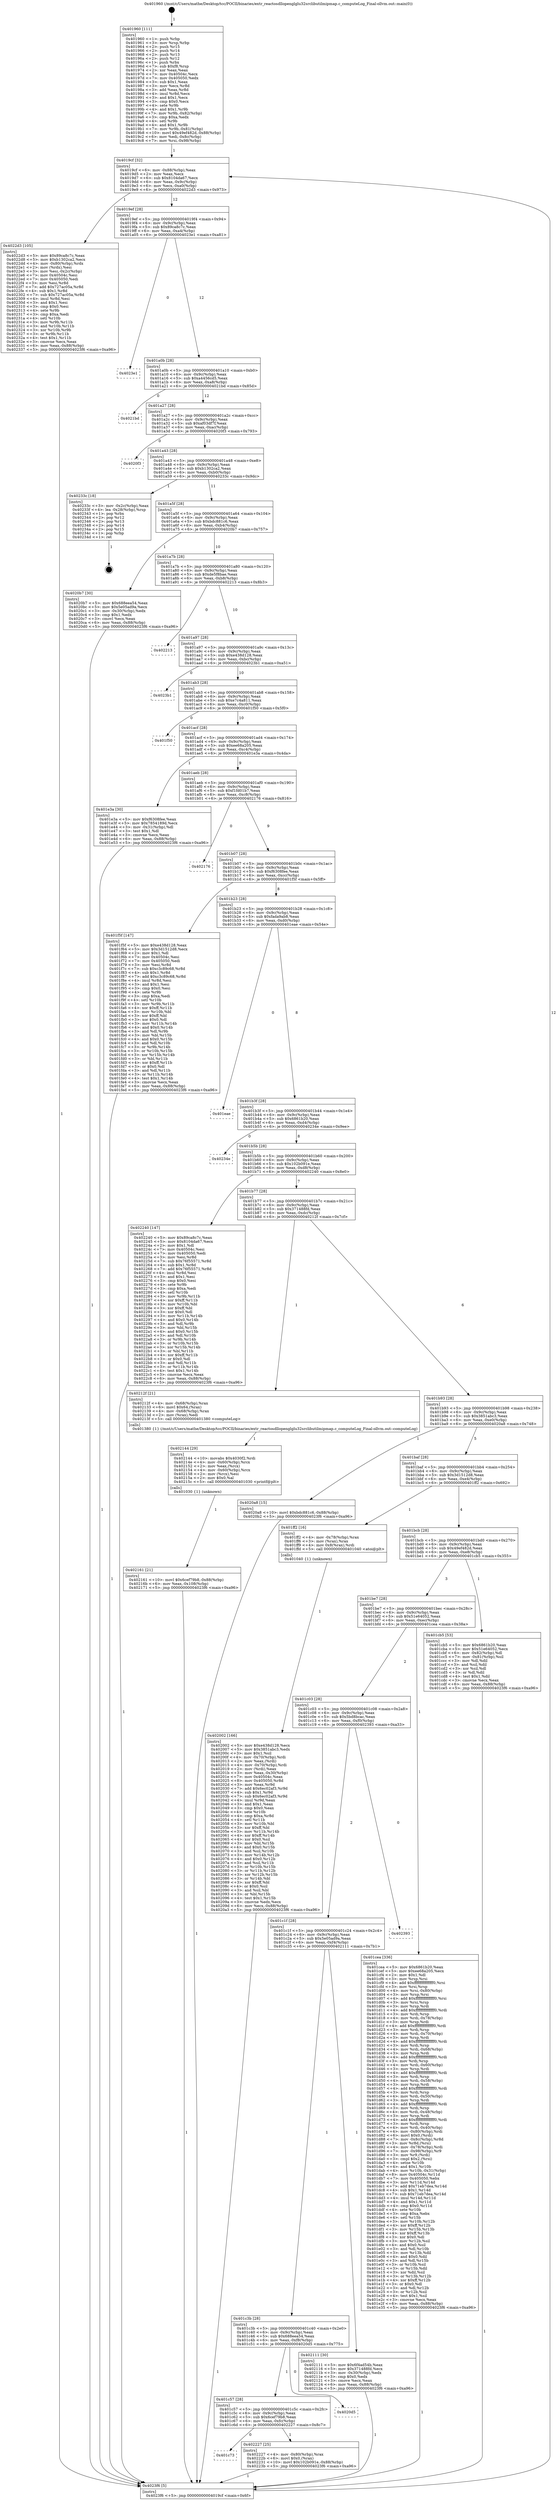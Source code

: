 digraph "0x401960" {
  label = "0x401960 (/mnt/c/Users/mathe/Desktop/tcc/POCII/binaries/extr_reactosdllopenglglu32srclibutilmipmap.c_computeLog_Final-ollvm.out::main(0))"
  labelloc = "t"
  node[shape=record]

  Entry [label="",width=0.3,height=0.3,shape=circle,fillcolor=black,style=filled]
  "0x4019cf" [label="{
     0x4019cf [32]\l
     | [instrs]\l
     &nbsp;&nbsp;0x4019cf \<+6\>: mov -0x88(%rbp),%eax\l
     &nbsp;&nbsp;0x4019d5 \<+2\>: mov %eax,%ecx\l
     &nbsp;&nbsp;0x4019d7 \<+6\>: sub $0x8104da67,%ecx\l
     &nbsp;&nbsp;0x4019dd \<+6\>: mov %eax,-0x9c(%rbp)\l
     &nbsp;&nbsp;0x4019e3 \<+6\>: mov %ecx,-0xa0(%rbp)\l
     &nbsp;&nbsp;0x4019e9 \<+6\>: je 00000000004022d3 \<main+0x973\>\l
  }"]
  "0x4022d3" [label="{
     0x4022d3 [105]\l
     | [instrs]\l
     &nbsp;&nbsp;0x4022d3 \<+5\>: mov $0x89ca8c7c,%eax\l
     &nbsp;&nbsp;0x4022d8 \<+5\>: mov $0xb1302ca2,%ecx\l
     &nbsp;&nbsp;0x4022dd \<+4\>: mov -0x80(%rbp),%rdx\l
     &nbsp;&nbsp;0x4022e1 \<+2\>: mov (%rdx),%esi\l
     &nbsp;&nbsp;0x4022e3 \<+3\>: mov %esi,-0x2c(%rbp)\l
     &nbsp;&nbsp;0x4022e6 \<+7\>: mov 0x40504c,%esi\l
     &nbsp;&nbsp;0x4022ed \<+7\>: mov 0x405050,%edi\l
     &nbsp;&nbsp;0x4022f4 \<+3\>: mov %esi,%r8d\l
     &nbsp;&nbsp;0x4022f7 \<+7\>: add $0x727ac05a,%r8d\l
     &nbsp;&nbsp;0x4022fe \<+4\>: sub $0x1,%r8d\l
     &nbsp;&nbsp;0x402302 \<+7\>: sub $0x727ac05a,%r8d\l
     &nbsp;&nbsp;0x402309 \<+4\>: imul %r8d,%esi\l
     &nbsp;&nbsp;0x40230d \<+3\>: and $0x1,%esi\l
     &nbsp;&nbsp;0x402310 \<+3\>: cmp $0x0,%esi\l
     &nbsp;&nbsp;0x402313 \<+4\>: sete %r9b\l
     &nbsp;&nbsp;0x402317 \<+3\>: cmp $0xa,%edi\l
     &nbsp;&nbsp;0x40231a \<+4\>: setl %r10b\l
     &nbsp;&nbsp;0x40231e \<+3\>: mov %r9b,%r11b\l
     &nbsp;&nbsp;0x402321 \<+3\>: and %r10b,%r11b\l
     &nbsp;&nbsp;0x402324 \<+3\>: xor %r10b,%r9b\l
     &nbsp;&nbsp;0x402327 \<+3\>: or %r9b,%r11b\l
     &nbsp;&nbsp;0x40232a \<+4\>: test $0x1,%r11b\l
     &nbsp;&nbsp;0x40232e \<+3\>: cmovne %ecx,%eax\l
     &nbsp;&nbsp;0x402331 \<+6\>: mov %eax,-0x88(%rbp)\l
     &nbsp;&nbsp;0x402337 \<+5\>: jmp 00000000004023f6 \<main+0xa96\>\l
  }"]
  "0x4019ef" [label="{
     0x4019ef [28]\l
     | [instrs]\l
     &nbsp;&nbsp;0x4019ef \<+5\>: jmp 00000000004019f4 \<main+0x94\>\l
     &nbsp;&nbsp;0x4019f4 \<+6\>: mov -0x9c(%rbp),%eax\l
     &nbsp;&nbsp;0x4019fa \<+5\>: sub $0x89ca8c7c,%eax\l
     &nbsp;&nbsp;0x4019ff \<+6\>: mov %eax,-0xa4(%rbp)\l
     &nbsp;&nbsp;0x401a05 \<+6\>: je 00000000004023e1 \<main+0xa81\>\l
  }"]
  Exit [label="",width=0.3,height=0.3,shape=circle,fillcolor=black,style=filled,peripheries=2]
  "0x4023e1" [label="{
     0x4023e1\l
  }", style=dashed]
  "0x401a0b" [label="{
     0x401a0b [28]\l
     | [instrs]\l
     &nbsp;&nbsp;0x401a0b \<+5\>: jmp 0000000000401a10 \<main+0xb0\>\l
     &nbsp;&nbsp;0x401a10 \<+6\>: mov -0x9c(%rbp),%eax\l
     &nbsp;&nbsp;0x401a16 \<+5\>: sub $0xa4456cd5,%eax\l
     &nbsp;&nbsp;0x401a1b \<+6\>: mov %eax,-0xa8(%rbp)\l
     &nbsp;&nbsp;0x401a21 \<+6\>: je 00000000004021bd \<main+0x85d\>\l
  }"]
  "0x401c73" [label="{
     0x401c73\l
  }", style=dashed]
  "0x4021bd" [label="{
     0x4021bd\l
  }", style=dashed]
  "0x401a27" [label="{
     0x401a27 [28]\l
     | [instrs]\l
     &nbsp;&nbsp;0x401a27 \<+5\>: jmp 0000000000401a2c \<main+0xcc\>\l
     &nbsp;&nbsp;0x401a2c \<+6\>: mov -0x9c(%rbp),%eax\l
     &nbsp;&nbsp;0x401a32 \<+5\>: sub $0xaf03df7f,%eax\l
     &nbsp;&nbsp;0x401a37 \<+6\>: mov %eax,-0xac(%rbp)\l
     &nbsp;&nbsp;0x401a3d \<+6\>: je 00000000004020f3 \<main+0x793\>\l
  }"]
  "0x402227" [label="{
     0x402227 [25]\l
     | [instrs]\l
     &nbsp;&nbsp;0x402227 \<+4\>: mov -0x80(%rbp),%rax\l
     &nbsp;&nbsp;0x40222b \<+6\>: movl $0x0,(%rax)\l
     &nbsp;&nbsp;0x402231 \<+10\>: movl $0x102b091e,-0x88(%rbp)\l
     &nbsp;&nbsp;0x40223b \<+5\>: jmp 00000000004023f6 \<main+0xa96\>\l
  }"]
  "0x4020f3" [label="{
     0x4020f3\l
  }", style=dashed]
  "0x401a43" [label="{
     0x401a43 [28]\l
     | [instrs]\l
     &nbsp;&nbsp;0x401a43 \<+5\>: jmp 0000000000401a48 \<main+0xe8\>\l
     &nbsp;&nbsp;0x401a48 \<+6\>: mov -0x9c(%rbp),%eax\l
     &nbsp;&nbsp;0x401a4e \<+5\>: sub $0xb1302ca2,%eax\l
     &nbsp;&nbsp;0x401a53 \<+6\>: mov %eax,-0xb0(%rbp)\l
     &nbsp;&nbsp;0x401a59 \<+6\>: je 000000000040233c \<main+0x9dc\>\l
  }"]
  "0x401c57" [label="{
     0x401c57 [28]\l
     | [instrs]\l
     &nbsp;&nbsp;0x401c57 \<+5\>: jmp 0000000000401c5c \<main+0x2fc\>\l
     &nbsp;&nbsp;0x401c5c \<+6\>: mov -0x9c(%rbp),%eax\l
     &nbsp;&nbsp;0x401c62 \<+5\>: sub $0x6cef79b8,%eax\l
     &nbsp;&nbsp;0x401c67 \<+6\>: mov %eax,-0xfc(%rbp)\l
     &nbsp;&nbsp;0x401c6d \<+6\>: je 0000000000402227 \<main+0x8c7\>\l
  }"]
  "0x40233c" [label="{
     0x40233c [18]\l
     | [instrs]\l
     &nbsp;&nbsp;0x40233c \<+3\>: mov -0x2c(%rbp),%eax\l
     &nbsp;&nbsp;0x40233f \<+4\>: lea -0x28(%rbp),%rsp\l
     &nbsp;&nbsp;0x402343 \<+1\>: pop %rbx\l
     &nbsp;&nbsp;0x402344 \<+2\>: pop %r12\l
     &nbsp;&nbsp;0x402346 \<+2\>: pop %r13\l
     &nbsp;&nbsp;0x402348 \<+2\>: pop %r14\l
     &nbsp;&nbsp;0x40234a \<+2\>: pop %r15\l
     &nbsp;&nbsp;0x40234c \<+1\>: pop %rbp\l
     &nbsp;&nbsp;0x40234d \<+1\>: ret\l
  }"]
  "0x401a5f" [label="{
     0x401a5f [28]\l
     | [instrs]\l
     &nbsp;&nbsp;0x401a5f \<+5\>: jmp 0000000000401a64 \<main+0x104\>\l
     &nbsp;&nbsp;0x401a64 \<+6\>: mov -0x9c(%rbp),%eax\l
     &nbsp;&nbsp;0x401a6a \<+5\>: sub $0xbdc881c6,%eax\l
     &nbsp;&nbsp;0x401a6f \<+6\>: mov %eax,-0xb4(%rbp)\l
     &nbsp;&nbsp;0x401a75 \<+6\>: je 00000000004020b7 \<main+0x757\>\l
  }"]
  "0x4020d5" [label="{
     0x4020d5\l
  }", style=dashed]
  "0x4020b7" [label="{
     0x4020b7 [30]\l
     | [instrs]\l
     &nbsp;&nbsp;0x4020b7 \<+5\>: mov $0x688eea54,%eax\l
     &nbsp;&nbsp;0x4020bc \<+5\>: mov $0x5e05ad9a,%ecx\l
     &nbsp;&nbsp;0x4020c1 \<+3\>: mov -0x30(%rbp),%edx\l
     &nbsp;&nbsp;0x4020c4 \<+3\>: cmp $0x1,%edx\l
     &nbsp;&nbsp;0x4020c7 \<+3\>: cmovl %ecx,%eax\l
     &nbsp;&nbsp;0x4020ca \<+6\>: mov %eax,-0x88(%rbp)\l
     &nbsp;&nbsp;0x4020d0 \<+5\>: jmp 00000000004023f6 \<main+0xa96\>\l
  }"]
  "0x401a7b" [label="{
     0x401a7b [28]\l
     | [instrs]\l
     &nbsp;&nbsp;0x401a7b \<+5\>: jmp 0000000000401a80 \<main+0x120\>\l
     &nbsp;&nbsp;0x401a80 \<+6\>: mov -0x9c(%rbp),%eax\l
     &nbsp;&nbsp;0x401a86 \<+5\>: sub $0xde5f8bae,%eax\l
     &nbsp;&nbsp;0x401a8b \<+6\>: mov %eax,-0xb8(%rbp)\l
     &nbsp;&nbsp;0x401a91 \<+6\>: je 0000000000402213 \<main+0x8b3\>\l
  }"]
  "0x402161" [label="{
     0x402161 [21]\l
     | [instrs]\l
     &nbsp;&nbsp;0x402161 \<+10\>: movl $0x6cef79b8,-0x88(%rbp)\l
     &nbsp;&nbsp;0x40216b \<+6\>: mov %eax,-0x108(%rbp)\l
     &nbsp;&nbsp;0x402171 \<+5\>: jmp 00000000004023f6 \<main+0xa96\>\l
  }"]
  "0x402213" [label="{
     0x402213\l
  }", style=dashed]
  "0x401a97" [label="{
     0x401a97 [28]\l
     | [instrs]\l
     &nbsp;&nbsp;0x401a97 \<+5\>: jmp 0000000000401a9c \<main+0x13c\>\l
     &nbsp;&nbsp;0x401a9c \<+6\>: mov -0x9c(%rbp),%eax\l
     &nbsp;&nbsp;0x401aa2 \<+5\>: sub $0xe438d128,%eax\l
     &nbsp;&nbsp;0x401aa7 \<+6\>: mov %eax,-0xbc(%rbp)\l
     &nbsp;&nbsp;0x401aad \<+6\>: je 00000000004023b1 \<main+0xa51\>\l
  }"]
  "0x402144" [label="{
     0x402144 [29]\l
     | [instrs]\l
     &nbsp;&nbsp;0x402144 \<+10\>: movabs $0x4030f2,%rdi\l
     &nbsp;&nbsp;0x40214e \<+4\>: mov -0x60(%rbp),%rcx\l
     &nbsp;&nbsp;0x402152 \<+2\>: mov %eax,(%rcx)\l
     &nbsp;&nbsp;0x402154 \<+4\>: mov -0x60(%rbp),%rcx\l
     &nbsp;&nbsp;0x402158 \<+2\>: mov (%rcx),%esi\l
     &nbsp;&nbsp;0x40215a \<+2\>: mov $0x0,%al\l
     &nbsp;&nbsp;0x40215c \<+5\>: call 0000000000401030 \<printf@plt\>\l
     | [calls]\l
     &nbsp;&nbsp;0x401030 \{1\} (unknown)\l
  }"]
  "0x4023b1" [label="{
     0x4023b1\l
  }", style=dashed]
  "0x401ab3" [label="{
     0x401ab3 [28]\l
     | [instrs]\l
     &nbsp;&nbsp;0x401ab3 \<+5\>: jmp 0000000000401ab8 \<main+0x158\>\l
     &nbsp;&nbsp;0x401ab8 \<+6\>: mov -0x9c(%rbp),%eax\l
     &nbsp;&nbsp;0x401abe \<+5\>: sub $0xe7c4a811,%eax\l
     &nbsp;&nbsp;0x401ac3 \<+6\>: mov %eax,-0xc0(%rbp)\l
     &nbsp;&nbsp;0x401ac9 \<+6\>: je 0000000000401f50 \<main+0x5f0\>\l
  }"]
  "0x401c3b" [label="{
     0x401c3b [28]\l
     | [instrs]\l
     &nbsp;&nbsp;0x401c3b \<+5\>: jmp 0000000000401c40 \<main+0x2e0\>\l
     &nbsp;&nbsp;0x401c40 \<+6\>: mov -0x9c(%rbp),%eax\l
     &nbsp;&nbsp;0x401c46 \<+5\>: sub $0x688eea54,%eax\l
     &nbsp;&nbsp;0x401c4b \<+6\>: mov %eax,-0xf8(%rbp)\l
     &nbsp;&nbsp;0x401c51 \<+6\>: je 00000000004020d5 \<main+0x775\>\l
  }"]
  "0x401f50" [label="{
     0x401f50\l
  }", style=dashed]
  "0x401acf" [label="{
     0x401acf [28]\l
     | [instrs]\l
     &nbsp;&nbsp;0x401acf \<+5\>: jmp 0000000000401ad4 \<main+0x174\>\l
     &nbsp;&nbsp;0x401ad4 \<+6\>: mov -0x9c(%rbp),%eax\l
     &nbsp;&nbsp;0x401ada \<+5\>: sub $0xee68a205,%eax\l
     &nbsp;&nbsp;0x401adf \<+6\>: mov %eax,-0xc4(%rbp)\l
     &nbsp;&nbsp;0x401ae5 \<+6\>: je 0000000000401e3a \<main+0x4da\>\l
  }"]
  "0x402111" [label="{
     0x402111 [30]\l
     | [instrs]\l
     &nbsp;&nbsp;0x402111 \<+5\>: mov $0x6f4ad54b,%eax\l
     &nbsp;&nbsp;0x402116 \<+5\>: mov $0x371488fd,%ecx\l
     &nbsp;&nbsp;0x40211b \<+3\>: mov -0x30(%rbp),%edx\l
     &nbsp;&nbsp;0x40211e \<+3\>: cmp $0x0,%edx\l
     &nbsp;&nbsp;0x402121 \<+3\>: cmove %ecx,%eax\l
     &nbsp;&nbsp;0x402124 \<+6\>: mov %eax,-0x88(%rbp)\l
     &nbsp;&nbsp;0x40212a \<+5\>: jmp 00000000004023f6 \<main+0xa96\>\l
  }"]
  "0x401e3a" [label="{
     0x401e3a [30]\l
     | [instrs]\l
     &nbsp;&nbsp;0x401e3a \<+5\>: mov $0xf6308fee,%eax\l
     &nbsp;&nbsp;0x401e3f \<+5\>: mov $0x7854189d,%ecx\l
     &nbsp;&nbsp;0x401e44 \<+3\>: mov -0x31(%rbp),%dl\l
     &nbsp;&nbsp;0x401e47 \<+3\>: test $0x1,%dl\l
     &nbsp;&nbsp;0x401e4a \<+3\>: cmovne %ecx,%eax\l
     &nbsp;&nbsp;0x401e4d \<+6\>: mov %eax,-0x88(%rbp)\l
     &nbsp;&nbsp;0x401e53 \<+5\>: jmp 00000000004023f6 \<main+0xa96\>\l
  }"]
  "0x401aeb" [label="{
     0x401aeb [28]\l
     | [instrs]\l
     &nbsp;&nbsp;0x401aeb \<+5\>: jmp 0000000000401af0 \<main+0x190\>\l
     &nbsp;&nbsp;0x401af0 \<+6\>: mov -0x9c(%rbp),%eax\l
     &nbsp;&nbsp;0x401af6 \<+5\>: sub $0xf1fd01b7,%eax\l
     &nbsp;&nbsp;0x401afb \<+6\>: mov %eax,-0xc8(%rbp)\l
     &nbsp;&nbsp;0x401b01 \<+6\>: je 0000000000402176 \<main+0x816\>\l
  }"]
  "0x401c1f" [label="{
     0x401c1f [28]\l
     | [instrs]\l
     &nbsp;&nbsp;0x401c1f \<+5\>: jmp 0000000000401c24 \<main+0x2c4\>\l
     &nbsp;&nbsp;0x401c24 \<+6\>: mov -0x9c(%rbp),%eax\l
     &nbsp;&nbsp;0x401c2a \<+5\>: sub $0x5e05ad9a,%eax\l
     &nbsp;&nbsp;0x401c2f \<+6\>: mov %eax,-0xf4(%rbp)\l
     &nbsp;&nbsp;0x401c35 \<+6\>: je 0000000000402111 \<main+0x7b1\>\l
  }"]
  "0x402176" [label="{
     0x402176\l
  }", style=dashed]
  "0x401b07" [label="{
     0x401b07 [28]\l
     | [instrs]\l
     &nbsp;&nbsp;0x401b07 \<+5\>: jmp 0000000000401b0c \<main+0x1ac\>\l
     &nbsp;&nbsp;0x401b0c \<+6\>: mov -0x9c(%rbp),%eax\l
     &nbsp;&nbsp;0x401b12 \<+5\>: sub $0xf6308fee,%eax\l
     &nbsp;&nbsp;0x401b17 \<+6\>: mov %eax,-0xcc(%rbp)\l
     &nbsp;&nbsp;0x401b1d \<+6\>: je 0000000000401f5f \<main+0x5ff\>\l
  }"]
  "0x402393" [label="{
     0x402393\l
  }", style=dashed]
  "0x401f5f" [label="{
     0x401f5f [147]\l
     | [instrs]\l
     &nbsp;&nbsp;0x401f5f \<+5\>: mov $0xe438d128,%eax\l
     &nbsp;&nbsp;0x401f64 \<+5\>: mov $0x3d1512d8,%ecx\l
     &nbsp;&nbsp;0x401f69 \<+2\>: mov $0x1,%dl\l
     &nbsp;&nbsp;0x401f6b \<+7\>: mov 0x40504c,%esi\l
     &nbsp;&nbsp;0x401f72 \<+7\>: mov 0x405050,%edi\l
     &nbsp;&nbsp;0x401f79 \<+3\>: mov %esi,%r8d\l
     &nbsp;&nbsp;0x401f7c \<+7\>: sub $0xc3c89c68,%r8d\l
     &nbsp;&nbsp;0x401f83 \<+4\>: sub $0x1,%r8d\l
     &nbsp;&nbsp;0x401f87 \<+7\>: add $0xc3c89c68,%r8d\l
     &nbsp;&nbsp;0x401f8e \<+4\>: imul %r8d,%esi\l
     &nbsp;&nbsp;0x401f92 \<+3\>: and $0x1,%esi\l
     &nbsp;&nbsp;0x401f95 \<+3\>: cmp $0x0,%esi\l
     &nbsp;&nbsp;0x401f98 \<+4\>: sete %r9b\l
     &nbsp;&nbsp;0x401f9c \<+3\>: cmp $0xa,%edi\l
     &nbsp;&nbsp;0x401f9f \<+4\>: setl %r10b\l
     &nbsp;&nbsp;0x401fa3 \<+3\>: mov %r9b,%r11b\l
     &nbsp;&nbsp;0x401fa6 \<+4\>: xor $0xff,%r11b\l
     &nbsp;&nbsp;0x401faa \<+3\>: mov %r10b,%bl\l
     &nbsp;&nbsp;0x401fad \<+3\>: xor $0xff,%bl\l
     &nbsp;&nbsp;0x401fb0 \<+3\>: xor $0x0,%dl\l
     &nbsp;&nbsp;0x401fb3 \<+3\>: mov %r11b,%r14b\l
     &nbsp;&nbsp;0x401fb6 \<+4\>: and $0x0,%r14b\l
     &nbsp;&nbsp;0x401fba \<+3\>: and %dl,%r9b\l
     &nbsp;&nbsp;0x401fbd \<+3\>: mov %bl,%r15b\l
     &nbsp;&nbsp;0x401fc0 \<+4\>: and $0x0,%r15b\l
     &nbsp;&nbsp;0x401fc4 \<+3\>: and %dl,%r10b\l
     &nbsp;&nbsp;0x401fc7 \<+3\>: or %r9b,%r14b\l
     &nbsp;&nbsp;0x401fca \<+3\>: or %r10b,%r15b\l
     &nbsp;&nbsp;0x401fcd \<+3\>: xor %r15b,%r14b\l
     &nbsp;&nbsp;0x401fd0 \<+3\>: or %bl,%r11b\l
     &nbsp;&nbsp;0x401fd3 \<+4\>: xor $0xff,%r11b\l
     &nbsp;&nbsp;0x401fd7 \<+3\>: or $0x0,%dl\l
     &nbsp;&nbsp;0x401fda \<+3\>: and %dl,%r11b\l
     &nbsp;&nbsp;0x401fdd \<+3\>: or %r11b,%r14b\l
     &nbsp;&nbsp;0x401fe0 \<+4\>: test $0x1,%r14b\l
     &nbsp;&nbsp;0x401fe4 \<+3\>: cmovne %ecx,%eax\l
     &nbsp;&nbsp;0x401fe7 \<+6\>: mov %eax,-0x88(%rbp)\l
     &nbsp;&nbsp;0x401fed \<+5\>: jmp 00000000004023f6 \<main+0xa96\>\l
  }"]
  "0x401b23" [label="{
     0x401b23 [28]\l
     | [instrs]\l
     &nbsp;&nbsp;0x401b23 \<+5\>: jmp 0000000000401b28 \<main+0x1c8\>\l
     &nbsp;&nbsp;0x401b28 \<+6\>: mov -0x9c(%rbp),%eax\l
     &nbsp;&nbsp;0x401b2e \<+5\>: sub $0xfada9ab8,%eax\l
     &nbsp;&nbsp;0x401b33 \<+6\>: mov %eax,-0xd0(%rbp)\l
     &nbsp;&nbsp;0x401b39 \<+6\>: je 0000000000401eae \<main+0x54e\>\l
  }"]
  "0x402002" [label="{
     0x402002 [166]\l
     | [instrs]\l
     &nbsp;&nbsp;0x402002 \<+5\>: mov $0xe438d128,%ecx\l
     &nbsp;&nbsp;0x402007 \<+5\>: mov $0x3851abc3,%edx\l
     &nbsp;&nbsp;0x40200c \<+3\>: mov $0x1,%sil\l
     &nbsp;&nbsp;0x40200f \<+4\>: mov -0x70(%rbp),%rdi\l
     &nbsp;&nbsp;0x402013 \<+2\>: mov %eax,(%rdi)\l
     &nbsp;&nbsp;0x402015 \<+4\>: mov -0x70(%rbp),%rdi\l
     &nbsp;&nbsp;0x402019 \<+2\>: mov (%rdi),%eax\l
     &nbsp;&nbsp;0x40201b \<+3\>: mov %eax,-0x30(%rbp)\l
     &nbsp;&nbsp;0x40201e \<+7\>: mov 0x40504c,%eax\l
     &nbsp;&nbsp;0x402025 \<+8\>: mov 0x405050,%r8d\l
     &nbsp;&nbsp;0x40202d \<+3\>: mov %eax,%r9d\l
     &nbsp;&nbsp;0x402030 \<+7\>: add $0x6ec02af3,%r9d\l
     &nbsp;&nbsp;0x402037 \<+4\>: sub $0x1,%r9d\l
     &nbsp;&nbsp;0x40203b \<+7\>: sub $0x6ec02af3,%r9d\l
     &nbsp;&nbsp;0x402042 \<+4\>: imul %r9d,%eax\l
     &nbsp;&nbsp;0x402046 \<+3\>: and $0x1,%eax\l
     &nbsp;&nbsp;0x402049 \<+3\>: cmp $0x0,%eax\l
     &nbsp;&nbsp;0x40204c \<+4\>: sete %r10b\l
     &nbsp;&nbsp;0x402050 \<+4\>: cmp $0xa,%r8d\l
     &nbsp;&nbsp;0x402054 \<+4\>: setl %r11b\l
     &nbsp;&nbsp;0x402058 \<+3\>: mov %r10b,%bl\l
     &nbsp;&nbsp;0x40205b \<+3\>: xor $0xff,%bl\l
     &nbsp;&nbsp;0x40205e \<+3\>: mov %r11b,%r14b\l
     &nbsp;&nbsp;0x402061 \<+4\>: xor $0xff,%r14b\l
     &nbsp;&nbsp;0x402065 \<+4\>: xor $0x0,%sil\l
     &nbsp;&nbsp;0x402069 \<+3\>: mov %bl,%r15b\l
     &nbsp;&nbsp;0x40206c \<+4\>: and $0x0,%r15b\l
     &nbsp;&nbsp;0x402070 \<+3\>: and %sil,%r10b\l
     &nbsp;&nbsp;0x402073 \<+3\>: mov %r14b,%r12b\l
     &nbsp;&nbsp;0x402076 \<+4\>: and $0x0,%r12b\l
     &nbsp;&nbsp;0x40207a \<+3\>: and %sil,%r11b\l
     &nbsp;&nbsp;0x40207d \<+3\>: or %r10b,%r15b\l
     &nbsp;&nbsp;0x402080 \<+3\>: or %r11b,%r12b\l
     &nbsp;&nbsp;0x402083 \<+3\>: xor %r12b,%r15b\l
     &nbsp;&nbsp;0x402086 \<+3\>: or %r14b,%bl\l
     &nbsp;&nbsp;0x402089 \<+3\>: xor $0xff,%bl\l
     &nbsp;&nbsp;0x40208c \<+4\>: or $0x0,%sil\l
     &nbsp;&nbsp;0x402090 \<+3\>: and %sil,%bl\l
     &nbsp;&nbsp;0x402093 \<+3\>: or %bl,%r15b\l
     &nbsp;&nbsp;0x402096 \<+4\>: test $0x1,%r15b\l
     &nbsp;&nbsp;0x40209a \<+3\>: cmovne %edx,%ecx\l
     &nbsp;&nbsp;0x40209d \<+6\>: mov %ecx,-0x88(%rbp)\l
     &nbsp;&nbsp;0x4020a3 \<+5\>: jmp 00000000004023f6 \<main+0xa96\>\l
  }"]
  "0x401eae" [label="{
     0x401eae\l
  }", style=dashed]
  "0x401b3f" [label="{
     0x401b3f [28]\l
     | [instrs]\l
     &nbsp;&nbsp;0x401b3f \<+5\>: jmp 0000000000401b44 \<main+0x1e4\>\l
     &nbsp;&nbsp;0x401b44 \<+6\>: mov -0x9c(%rbp),%eax\l
     &nbsp;&nbsp;0x401b4a \<+5\>: sub $0x6861b20,%eax\l
     &nbsp;&nbsp;0x401b4f \<+6\>: mov %eax,-0xd4(%rbp)\l
     &nbsp;&nbsp;0x401b55 \<+6\>: je 000000000040234e \<main+0x9ee\>\l
  }"]
  "0x401c03" [label="{
     0x401c03 [28]\l
     | [instrs]\l
     &nbsp;&nbsp;0x401c03 \<+5\>: jmp 0000000000401c08 \<main+0x2a8\>\l
     &nbsp;&nbsp;0x401c08 \<+6\>: mov -0x9c(%rbp),%eax\l
     &nbsp;&nbsp;0x401c0e \<+5\>: sub $0x5bd8bcac,%eax\l
     &nbsp;&nbsp;0x401c13 \<+6\>: mov %eax,-0xf0(%rbp)\l
     &nbsp;&nbsp;0x401c19 \<+6\>: je 0000000000402393 \<main+0xa33\>\l
  }"]
  "0x40234e" [label="{
     0x40234e\l
  }", style=dashed]
  "0x401b5b" [label="{
     0x401b5b [28]\l
     | [instrs]\l
     &nbsp;&nbsp;0x401b5b \<+5\>: jmp 0000000000401b60 \<main+0x200\>\l
     &nbsp;&nbsp;0x401b60 \<+6\>: mov -0x9c(%rbp),%eax\l
     &nbsp;&nbsp;0x401b66 \<+5\>: sub $0x102b091e,%eax\l
     &nbsp;&nbsp;0x401b6b \<+6\>: mov %eax,-0xd8(%rbp)\l
     &nbsp;&nbsp;0x401b71 \<+6\>: je 0000000000402240 \<main+0x8e0\>\l
  }"]
  "0x401cea" [label="{
     0x401cea [336]\l
     | [instrs]\l
     &nbsp;&nbsp;0x401cea \<+5\>: mov $0x6861b20,%eax\l
     &nbsp;&nbsp;0x401cef \<+5\>: mov $0xee68a205,%ecx\l
     &nbsp;&nbsp;0x401cf4 \<+2\>: mov $0x1,%dl\l
     &nbsp;&nbsp;0x401cf6 \<+3\>: mov %rsp,%rsi\l
     &nbsp;&nbsp;0x401cf9 \<+4\>: add $0xfffffffffffffff0,%rsi\l
     &nbsp;&nbsp;0x401cfd \<+3\>: mov %rsi,%rsp\l
     &nbsp;&nbsp;0x401d00 \<+4\>: mov %rsi,-0x80(%rbp)\l
     &nbsp;&nbsp;0x401d04 \<+3\>: mov %rsp,%rsi\l
     &nbsp;&nbsp;0x401d07 \<+4\>: add $0xfffffffffffffff0,%rsi\l
     &nbsp;&nbsp;0x401d0b \<+3\>: mov %rsi,%rsp\l
     &nbsp;&nbsp;0x401d0e \<+3\>: mov %rsp,%rdi\l
     &nbsp;&nbsp;0x401d11 \<+4\>: add $0xfffffffffffffff0,%rdi\l
     &nbsp;&nbsp;0x401d15 \<+3\>: mov %rdi,%rsp\l
     &nbsp;&nbsp;0x401d18 \<+4\>: mov %rdi,-0x78(%rbp)\l
     &nbsp;&nbsp;0x401d1c \<+3\>: mov %rsp,%rdi\l
     &nbsp;&nbsp;0x401d1f \<+4\>: add $0xfffffffffffffff0,%rdi\l
     &nbsp;&nbsp;0x401d23 \<+3\>: mov %rdi,%rsp\l
     &nbsp;&nbsp;0x401d26 \<+4\>: mov %rdi,-0x70(%rbp)\l
     &nbsp;&nbsp;0x401d2a \<+3\>: mov %rsp,%rdi\l
     &nbsp;&nbsp;0x401d2d \<+4\>: add $0xfffffffffffffff0,%rdi\l
     &nbsp;&nbsp;0x401d31 \<+3\>: mov %rdi,%rsp\l
     &nbsp;&nbsp;0x401d34 \<+4\>: mov %rdi,-0x68(%rbp)\l
     &nbsp;&nbsp;0x401d38 \<+3\>: mov %rsp,%rdi\l
     &nbsp;&nbsp;0x401d3b \<+4\>: add $0xfffffffffffffff0,%rdi\l
     &nbsp;&nbsp;0x401d3f \<+3\>: mov %rdi,%rsp\l
     &nbsp;&nbsp;0x401d42 \<+4\>: mov %rdi,-0x60(%rbp)\l
     &nbsp;&nbsp;0x401d46 \<+3\>: mov %rsp,%rdi\l
     &nbsp;&nbsp;0x401d49 \<+4\>: add $0xfffffffffffffff0,%rdi\l
     &nbsp;&nbsp;0x401d4d \<+3\>: mov %rdi,%rsp\l
     &nbsp;&nbsp;0x401d50 \<+4\>: mov %rdi,-0x58(%rbp)\l
     &nbsp;&nbsp;0x401d54 \<+3\>: mov %rsp,%rdi\l
     &nbsp;&nbsp;0x401d57 \<+4\>: add $0xfffffffffffffff0,%rdi\l
     &nbsp;&nbsp;0x401d5b \<+3\>: mov %rdi,%rsp\l
     &nbsp;&nbsp;0x401d5e \<+4\>: mov %rdi,-0x50(%rbp)\l
     &nbsp;&nbsp;0x401d62 \<+3\>: mov %rsp,%rdi\l
     &nbsp;&nbsp;0x401d65 \<+4\>: add $0xfffffffffffffff0,%rdi\l
     &nbsp;&nbsp;0x401d69 \<+3\>: mov %rdi,%rsp\l
     &nbsp;&nbsp;0x401d6c \<+4\>: mov %rdi,-0x48(%rbp)\l
     &nbsp;&nbsp;0x401d70 \<+3\>: mov %rsp,%rdi\l
     &nbsp;&nbsp;0x401d73 \<+4\>: add $0xfffffffffffffff0,%rdi\l
     &nbsp;&nbsp;0x401d77 \<+3\>: mov %rdi,%rsp\l
     &nbsp;&nbsp;0x401d7a \<+4\>: mov %rdi,-0x40(%rbp)\l
     &nbsp;&nbsp;0x401d7e \<+4\>: mov -0x80(%rbp),%rdi\l
     &nbsp;&nbsp;0x401d82 \<+6\>: movl $0x0,(%rdi)\l
     &nbsp;&nbsp;0x401d88 \<+7\>: mov -0x8c(%rbp),%r8d\l
     &nbsp;&nbsp;0x401d8f \<+3\>: mov %r8d,(%rsi)\l
     &nbsp;&nbsp;0x401d92 \<+4\>: mov -0x78(%rbp),%rdi\l
     &nbsp;&nbsp;0x401d96 \<+7\>: mov -0x98(%rbp),%r9\l
     &nbsp;&nbsp;0x401d9d \<+3\>: mov %r9,(%rdi)\l
     &nbsp;&nbsp;0x401da0 \<+3\>: cmpl $0x2,(%rsi)\l
     &nbsp;&nbsp;0x401da3 \<+4\>: setne %r10b\l
     &nbsp;&nbsp;0x401da7 \<+4\>: and $0x1,%r10b\l
     &nbsp;&nbsp;0x401dab \<+4\>: mov %r10b,-0x31(%rbp)\l
     &nbsp;&nbsp;0x401daf \<+8\>: mov 0x40504c,%r11d\l
     &nbsp;&nbsp;0x401db7 \<+7\>: mov 0x405050,%ebx\l
     &nbsp;&nbsp;0x401dbe \<+3\>: mov %r11d,%r14d\l
     &nbsp;&nbsp;0x401dc1 \<+7\>: add $0x71eb7dea,%r14d\l
     &nbsp;&nbsp;0x401dc8 \<+4\>: sub $0x1,%r14d\l
     &nbsp;&nbsp;0x401dcc \<+7\>: sub $0x71eb7dea,%r14d\l
     &nbsp;&nbsp;0x401dd3 \<+4\>: imul %r14d,%r11d\l
     &nbsp;&nbsp;0x401dd7 \<+4\>: and $0x1,%r11d\l
     &nbsp;&nbsp;0x401ddb \<+4\>: cmp $0x0,%r11d\l
     &nbsp;&nbsp;0x401ddf \<+4\>: sete %r10b\l
     &nbsp;&nbsp;0x401de3 \<+3\>: cmp $0xa,%ebx\l
     &nbsp;&nbsp;0x401de6 \<+4\>: setl %r15b\l
     &nbsp;&nbsp;0x401dea \<+3\>: mov %r10b,%r12b\l
     &nbsp;&nbsp;0x401ded \<+4\>: xor $0xff,%r12b\l
     &nbsp;&nbsp;0x401df1 \<+3\>: mov %r15b,%r13b\l
     &nbsp;&nbsp;0x401df4 \<+4\>: xor $0xff,%r13b\l
     &nbsp;&nbsp;0x401df8 \<+3\>: xor $0x0,%dl\l
     &nbsp;&nbsp;0x401dfb \<+3\>: mov %r12b,%sil\l
     &nbsp;&nbsp;0x401dfe \<+4\>: and $0x0,%sil\l
     &nbsp;&nbsp;0x401e02 \<+3\>: and %dl,%r10b\l
     &nbsp;&nbsp;0x401e05 \<+3\>: mov %r13b,%dil\l
     &nbsp;&nbsp;0x401e08 \<+4\>: and $0x0,%dil\l
     &nbsp;&nbsp;0x401e0c \<+3\>: and %dl,%r15b\l
     &nbsp;&nbsp;0x401e0f \<+3\>: or %r10b,%sil\l
     &nbsp;&nbsp;0x401e12 \<+3\>: or %r15b,%dil\l
     &nbsp;&nbsp;0x401e15 \<+3\>: xor %dil,%sil\l
     &nbsp;&nbsp;0x401e18 \<+3\>: or %r13b,%r12b\l
     &nbsp;&nbsp;0x401e1b \<+4\>: xor $0xff,%r12b\l
     &nbsp;&nbsp;0x401e1f \<+3\>: or $0x0,%dl\l
     &nbsp;&nbsp;0x401e22 \<+3\>: and %dl,%r12b\l
     &nbsp;&nbsp;0x401e25 \<+3\>: or %r12b,%sil\l
     &nbsp;&nbsp;0x401e28 \<+4\>: test $0x1,%sil\l
     &nbsp;&nbsp;0x401e2c \<+3\>: cmovne %ecx,%eax\l
     &nbsp;&nbsp;0x401e2f \<+6\>: mov %eax,-0x88(%rbp)\l
     &nbsp;&nbsp;0x401e35 \<+5\>: jmp 00000000004023f6 \<main+0xa96\>\l
  }"]
  "0x402240" [label="{
     0x402240 [147]\l
     | [instrs]\l
     &nbsp;&nbsp;0x402240 \<+5\>: mov $0x89ca8c7c,%eax\l
     &nbsp;&nbsp;0x402245 \<+5\>: mov $0x8104da67,%ecx\l
     &nbsp;&nbsp;0x40224a \<+2\>: mov $0x1,%dl\l
     &nbsp;&nbsp;0x40224c \<+7\>: mov 0x40504c,%esi\l
     &nbsp;&nbsp;0x402253 \<+7\>: mov 0x405050,%edi\l
     &nbsp;&nbsp;0x40225a \<+3\>: mov %esi,%r8d\l
     &nbsp;&nbsp;0x40225d \<+7\>: sub $0x76f55571,%r8d\l
     &nbsp;&nbsp;0x402264 \<+4\>: sub $0x1,%r8d\l
     &nbsp;&nbsp;0x402268 \<+7\>: add $0x76f55571,%r8d\l
     &nbsp;&nbsp;0x40226f \<+4\>: imul %r8d,%esi\l
     &nbsp;&nbsp;0x402273 \<+3\>: and $0x1,%esi\l
     &nbsp;&nbsp;0x402276 \<+3\>: cmp $0x0,%esi\l
     &nbsp;&nbsp;0x402279 \<+4\>: sete %r9b\l
     &nbsp;&nbsp;0x40227d \<+3\>: cmp $0xa,%edi\l
     &nbsp;&nbsp;0x402280 \<+4\>: setl %r10b\l
     &nbsp;&nbsp;0x402284 \<+3\>: mov %r9b,%r11b\l
     &nbsp;&nbsp;0x402287 \<+4\>: xor $0xff,%r11b\l
     &nbsp;&nbsp;0x40228b \<+3\>: mov %r10b,%bl\l
     &nbsp;&nbsp;0x40228e \<+3\>: xor $0xff,%bl\l
     &nbsp;&nbsp;0x402291 \<+3\>: xor $0x0,%dl\l
     &nbsp;&nbsp;0x402294 \<+3\>: mov %r11b,%r14b\l
     &nbsp;&nbsp;0x402297 \<+4\>: and $0x0,%r14b\l
     &nbsp;&nbsp;0x40229b \<+3\>: and %dl,%r9b\l
     &nbsp;&nbsp;0x40229e \<+3\>: mov %bl,%r15b\l
     &nbsp;&nbsp;0x4022a1 \<+4\>: and $0x0,%r15b\l
     &nbsp;&nbsp;0x4022a5 \<+3\>: and %dl,%r10b\l
     &nbsp;&nbsp;0x4022a8 \<+3\>: or %r9b,%r14b\l
     &nbsp;&nbsp;0x4022ab \<+3\>: or %r10b,%r15b\l
     &nbsp;&nbsp;0x4022ae \<+3\>: xor %r15b,%r14b\l
     &nbsp;&nbsp;0x4022b1 \<+3\>: or %bl,%r11b\l
     &nbsp;&nbsp;0x4022b4 \<+4\>: xor $0xff,%r11b\l
     &nbsp;&nbsp;0x4022b8 \<+3\>: or $0x0,%dl\l
     &nbsp;&nbsp;0x4022bb \<+3\>: and %dl,%r11b\l
     &nbsp;&nbsp;0x4022be \<+3\>: or %r11b,%r14b\l
     &nbsp;&nbsp;0x4022c1 \<+4\>: test $0x1,%r14b\l
     &nbsp;&nbsp;0x4022c5 \<+3\>: cmovne %ecx,%eax\l
     &nbsp;&nbsp;0x4022c8 \<+6\>: mov %eax,-0x88(%rbp)\l
     &nbsp;&nbsp;0x4022ce \<+5\>: jmp 00000000004023f6 \<main+0xa96\>\l
  }"]
  "0x401b77" [label="{
     0x401b77 [28]\l
     | [instrs]\l
     &nbsp;&nbsp;0x401b77 \<+5\>: jmp 0000000000401b7c \<main+0x21c\>\l
     &nbsp;&nbsp;0x401b7c \<+6\>: mov -0x9c(%rbp),%eax\l
     &nbsp;&nbsp;0x401b82 \<+5\>: sub $0x371488fd,%eax\l
     &nbsp;&nbsp;0x401b87 \<+6\>: mov %eax,-0xdc(%rbp)\l
     &nbsp;&nbsp;0x401b8d \<+6\>: je 000000000040212f \<main+0x7cf\>\l
  }"]
  "0x401960" [label="{
     0x401960 [111]\l
     | [instrs]\l
     &nbsp;&nbsp;0x401960 \<+1\>: push %rbp\l
     &nbsp;&nbsp;0x401961 \<+3\>: mov %rsp,%rbp\l
     &nbsp;&nbsp;0x401964 \<+2\>: push %r15\l
     &nbsp;&nbsp;0x401966 \<+2\>: push %r14\l
     &nbsp;&nbsp;0x401968 \<+2\>: push %r13\l
     &nbsp;&nbsp;0x40196a \<+2\>: push %r12\l
     &nbsp;&nbsp;0x40196c \<+1\>: push %rbx\l
     &nbsp;&nbsp;0x40196d \<+7\>: sub $0xf8,%rsp\l
     &nbsp;&nbsp;0x401974 \<+2\>: xor %eax,%eax\l
     &nbsp;&nbsp;0x401976 \<+7\>: mov 0x40504c,%ecx\l
     &nbsp;&nbsp;0x40197d \<+7\>: mov 0x405050,%edx\l
     &nbsp;&nbsp;0x401984 \<+3\>: sub $0x1,%eax\l
     &nbsp;&nbsp;0x401987 \<+3\>: mov %ecx,%r8d\l
     &nbsp;&nbsp;0x40198a \<+3\>: add %eax,%r8d\l
     &nbsp;&nbsp;0x40198d \<+4\>: imul %r8d,%ecx\l
     &nbsp;&nbsp;0x401991 \<+3\>: and $0x1,%ecx\l
     &nbsp;&nbsp;0x401994 \<+3\>: cmp $0x0,%ecx\l
     &nbsp;&nbsp;0x401997 \<+4\>: sete %r9b\l
     &nbsp;&nbsp;0x40199b \<+4\>: and $0x1,%r9b\l
     &nbsp;&nbsp;0x40199f \<+7\>: mov %r9b,-0x82(%rbp)\l
     &nbsp;&nbsp;0x4019a6 \<+3\>: cmp $0xa,%edx\l
     &nbsp;&nbsp;0x4019a9 \<+4\>: setl %r9b\l
     &nbsp;&nbsp;0x4019ad \<+4\>: and $0x1,%r9b\l
     &nbsp;&nbsp;0x4019b1 \<+7\>: mov %r9b,-0x81(%rbp)\l
     &nbsp;&nbsp;0x4019b8 \<+10\>: movl $0x49ef482d,-0x88(%rbp)\l
     &nbsp;&nbsp;0x4019c2 \<+6\>: mov %edi,-0x8c(%rbp)\l
     &nbsp;&nbsp;0x4019c8 \<+7\>: mov %rsi,-0x98(%rbp)\l
  }"]
  "0x40212f" [label="{
     0x40212f [21]\l
     | [instrs]\l
     &nbsp;&nbsp;0x40212f \<+4\>: mov -0x68(%rbp),%rax\l
     &nbsp;&nbsp;0x402133 \<+6\>: movl $0x64,(%rax)\l
     &nbsp;&nbsp;0x402139 \<+4\>: mov -0x68(%rbp),%rax\l
     &nbsp;&nbsp;0x40213d \<+2\>: mov (%rax),%edi\l
     &nbsp;&nbsp;0x40213f \<+5\>: call 0000000000401380 \<computeLog\>\l
     | [calls]\l
     &nbsp;&nbsp;0x401380 \{1\} (/mnt/c/Users/mathe/Desktop/tcc/POCII/binaries/extr_reactosdllopenglglu32srclibutilmipmap.c_computeLog_Final-ollvm.out::computeLog)\l
  }"]
  "0x401b93" [label="{
     0x401b93 [28]\l
     | [instrs]\l
     &nbsp;&nbsp;0x401b93 \<+5\>: jmp 0000000000401b98 \<main+0x238\>\l
     &nbsp;&nbsp;0x401b98 \<+6\>: mov -0x9c(%rbp),%eax\l
     &nbsp;&nbsp;0x401b9e \<+5\>: sub $0x3851abc3,%eax\l
     &nbsp;&nbsp;0x401ba3 \<+6\>: mov %eax,-0xe0(%rbp)\l
     &nbsp;&nbsp;0x401ba9 \<+6\>: je 00000000004020a8 \<main+0x748\>\l
  }"]
  "0x4023f6" [label="{
     0x4023f6 [5]\l
     | [instrs]\l
     &nbsp;&nbsp;0x4023f6 \<+5\>: jmp 00000000004019cf \<main+0x6f\>\l
  }"]
  "0x4020a8" [label="{
     0x4020a8 [15]\l
     | [instrs]\l
     &nbsp;&nbsp;0x4020a8 \<+10\>: movl $0xbdc881c6,-0x88(%rbp)\l
     &nbsp;&nbsp;0x4020b2 \<+5\>: jmp 00000000004023f6 \<main+0xa96\>\l
  }"]
  "0x401baf" [label="{
     0x401baf [28]\l
     | [instrs]\l
     &nbsp;&nbsp;0x401baf \<+5\>: jmp 0000000000401bb4 \<main+0x254\>\l
     &nbsp;&nbsp;0x401bb4 \<+6\>: mov -0x9c(%rbp),%eax\l
     &nbsp;&nbsp;0x401bba \<+5\>: sub $0x3d1512d8,%eax\l
     &nbsp;&nbsp;0x401bbf \<+6\>: mov %eax,-0xe4(%rbp)\l
     &nbsp;&nbsp;0x401bc5 \<+6\>: je 0000000000401ff2 \<main+0x692\>\l
  }"]
  "0x401be7" [label="{
     0x401be7 [28]\l
     | [instrs]\l
     &nbsp;&nbsp;0x401be7 \<+5\>: jmp 0000000000401bec \<main+0x28c\>\l
     &nbsp;&nbsp;0x401bec \<+6\>: mov -0x9c(%rbp),%eax\l
     &nbsp;&nbsp;0x401bf2 \<+5\>: sub $0x51e64052,%eax\l
     &nbsp;&nbsp;0x401bf7 \<+6\>: mov %eax,-0xec(%rbp)\l
     &nbsp;&nbsp;0x401bfd \<+6\>: je 0000000000401cea \<main+0x38a\>\l
  }"]
  "0x401ff2" [label="{
     0x401ff2 [16]\l
     | [instrs]\l
     &nbsp;&nbsp;0x401ff2 \<+4\>: mov -0x78(%rbp),%rax\l
     &nbsp;&nbsp;0x401ff6 \<+3\>: mov (%rax),%rax\l
     &nbsp;&nbsp;0x401ff9 \<+4\>: mov 0x8(%rax),%rdi\l
     &nbsp;&nbsp;0x401ffd \<+5\>: call 0000000000401040 \<atoi@plt\>\l
     | [calls]\l
     &nbsp;&nbsp;0x401040 \{1\} (unknown)\l
  }"]
  "0x401bcb" [label="{
     0x401bcb [28]\l
     | [instrs]\l
     &nbsp;&nbsp;0x401bcb \<+5\>: jmp 0000000000401bd0 \<main+0x270\>\l
     &nbsp;&nbsp;0x401bd0 \<+6\>: mov -0x9c(%rbp),%eax\l
     &nbsp;&nbsp;0x401bd6 \<+5\>: sub $0x49ef482d,%eax\l
     &nbsp;&nbsp;0x401bdb \<+6\>: mov %eax,-0xe8(%rbp)\l
     &nbsp;&nbsp;0x401be1 \<+6\>: je 0000000000401cb5 \<main+0x355\>\l
  }"]
  "0x401cb5" [label="{
     0x401cb5 [53]\l
     | [instrs]\l
     &nbsp;&nbsp;0x401cb5 \<+5\>: mov $0x6861b20,%eax\l
     &nbsp;&nbsp;0x401cba \<+5\>: mov $0x51e64052,%ecx\l
     &nbsp;&nbsp;0x401cbf \<+6\>: mov -0x82(%rbp),%dl\l
     &nbsp;&nbsp;0x401cc5 \<+7\>: mov -0x81(%rbp),%sil\l
     &nbsp;&nbsp;0x401ccc \<+3\>: mov %dl,%dil\l
     &nbsp;&nbsp;0x401ccf \<+3\>: and %sil,%dil\l
     &nbsp;&nbsp;0x401cd2 \<+3\>: xor %sil,%dl\l
     &nbsp;&nbsp;0x401cd5 \<+3\>: or %dl,%dil\l
     &nbsp;&nbsp;0x401cd8 \<+4\>: test $0x1,%dil\l
     &nbsp;&nbsp;0x401cdc \<+3\>: cmovne %ecx,%eax\l
     &nbsp;&nbsp;0x401cdf \<+6\>: mov %eax,-0x88(%rbp)\l
     &nbsp;&nbsp;0x401ce5 \<+5\>: jmp 00000000004023f6 \<main+0xa96\>\l
  }"]
  Entry -> "0x401960" [label=" 1"]
  "0x4019cf" -> "0x4022d3" [label=" 1"]
  "0x4019cf" -> "0x4019ef" [label=" 12"]
  "0x40233c" -> Exit [label=" 1"]
  "0x4019ef" -> "0x4023e1" [label=" 0"]
  "0x4019ef" -> "0x401a0b" [label=" 12"]
  "0x4022d3" -> "0x4023f6" [label=" 1"]
  "0x401a0b" -> "0x4021bd" [label=" 0"]
  "0x401a0b" -> "0x401a27" [label=" 12"]
  "0x402240" -> "0x4023f6" [label=" 1"]
  "0x401a27" -> "0x4020f3" [label=" 0"]
  "0x401a27" -> "0x401a43" [label=" 12"]
  "0x402227" -> "0x4023f6" [label=" 1"]
  "0x401a43" -> "0x40233c" [label=" 1"]
  "0x401a43" -> "0x401a5f" [label=" 11"]
  "0x401c57" -> "0x402227" [label=" 1"]
  "0x401a5f" -> "0x4020b7" [label=" 1"]
  "0x401a5f" -> "0x401a7b" [label=" 10"]
  "0x401c57" -> "0x401c73" [label=" 0"]
  "0x401a7b" -> "0x402213" [label=" 0"]
  "0x401a7b" -> "0x401a97" [label=" 10"]
  "0x401c3b" -> "0x4020d5" [label=" 0"]
  "0x401a97" -> "0x4023b1" [label=" 0"]
  "0x401a97" -> "0x401ab3" [label=" 10"]
  "0x401c3b" -> "0x401c57" [label=" 1"]
  "0x401ab3" -> "0x401f50" [label=" 0"]
  "0x401ab3" -> "0x401acf" [label=" 10"]
  "0x402161" -> "0x4023f6" [label=" 1"]
  "0x401acf" -> "0x401e3a" [label=" 1"]
  "0x401acf" -> "0x401aeb" [label=" 9"]
  "0x402144" -> "0x402161" [label=" 1"]
  "0x401aeb" -> "0x402176" [label=" 0"]
  "0x401aeb" -> "0x401b07" [label=" 9"]
  "0x402111" -> "0x4023f6" [label=" 1"]
  "0x401b07" -> "0x401f5f" [label=" 1"]
  "0x401b07" -> "0x401b23" [label=" 8"]
  "0x401c1f" -> "0x401c3b" [label=" 1"]
  "0x401b23" -> "0x401eae" [label=" 0"]
  "0x401b23" -> "0x401b3f" [label=" 8"]
  "0x40212f" -> "0x402144" [label=" 1"]
  "0x401b3f" -> "0x40234e" [label=" 0"]
  "0x401b3f" -> "0x401b5b" [label=" 8"]
  "0x401c03" -> "0x402393" [label=" 0"]
  "0x401b5b" -> "0x402240" [label=" 1"]
  "0x401b5b" -> "0x401b77" [label=" 7"]
  "0x401c1f" -> "0x402111" [label=" 1"]
  "0x401b77" -> "0x40212f" [label=" 1"]
  "0x401b77" -> "0x401b93" [label=" 6"]
  "0x4020a8" -> "0x4023f6" [label=" 1"]
  "0x401b93" -> "0x4020a8" [label=" 1"]
  "0x401b93" -> "0x401baf" [label=" 5"]
  "0x402002" -> "0x4023f6" [label=" 1"]
  "0x401baf" -> "0x401ff2" [label=" 1"]
  "0x401baf" -> "0x401bcb" [label=" 4"]
  "0x401ff2" -> "0x402002" [label=" 1"]
  "0x401bcb" -> "0x401cb5" [label=" 1"]
  "0x401bcb" -> "0x401be7" [label=" 3"]
  "0x401cb5" -> "0x4023f6" [label=" 1"]
  "0x401960" -> "0x4019cf" [label=" 1"]
  "0x4023f6" -> "0x4019cf" [label=" 12"]
  "0x4020b7" -> "0x4023f6" [label=" 1"]
  "0x401be7" -> "0x401cea" [label=" 1"]
  "0x401be7" -> "0x401c03" [label=" 2"]
  "0x401c03" -> "0x401c1f" [label=" 2"]
  "0x401cea" -> "0x4023f6" [label=" 1"]
  "0x401e3a" -> "0x4023f6" [label=" 1"]
  "0x401f5f" -> "0x4023f6" [label=" 1"]
}
